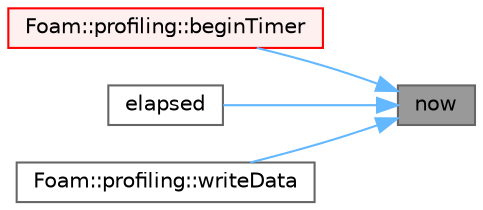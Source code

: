 digraph "now"
{
 // LATEX_PDF_SIZE
  bgcolor="transparent";
  edge [fontname=Helvetica,fontsize=10,labelfontname=Helvetica,labelfontsize=10];
  node [fontname=Helvetica,fontsize=10,shape=box,height=0.2,width=0.4];
  rankdir="RL";
  Node1 [id="Node000001",label="now",height=0.2,width=0.4,color="gray40", fillcolor="grey60", style="filled", fontcolor="black",tooltip=" "];
  Node1 -> Node2 [id="edge1_Node000001_Node000002",dir="back",color="steelblue1",style="solid",tooltip=" "];
  Node2 [id="Node000002",label="Foam::profiling::beginTimer",height=0.2,width=0.4,color="red", fillcolor="#FFF0F0", style="filled",URL="$classFoam_1_1profiling.html#ac3d8b37eb44bf19baceddd8fbd725048",tooltip=" "];
  Node1 -> Node4 [id="edge2_Node000001_Node000004",dir="back",color="steelblue1",style="solid",tooltip=" "];
  Node4 [id="Node000004",label="elapsed",height=0.2,width=0.4,color="grey40", fillcolor="white", style="filled",URL="$classFoam_1_1clockValue.html#ac70707e6ef6951a1a7d0f14329acbf52",tooltip=" "];
  Node1 -> Node5 [id="edge3_Node000001_Node000005",dir="back",color="steelblue1",style="solid",tooltip=" "];
  Node5 [id="Node000005",label="Foam::profiling::writeData",height=0.2,width=0.4,color="grey40", fillcolor="white", style="filled",URL="$classFoam_1_1profiling.html#a4c658e15d7e8f5819cdc0eedbbbeb85e",tooltip=" "];
}
